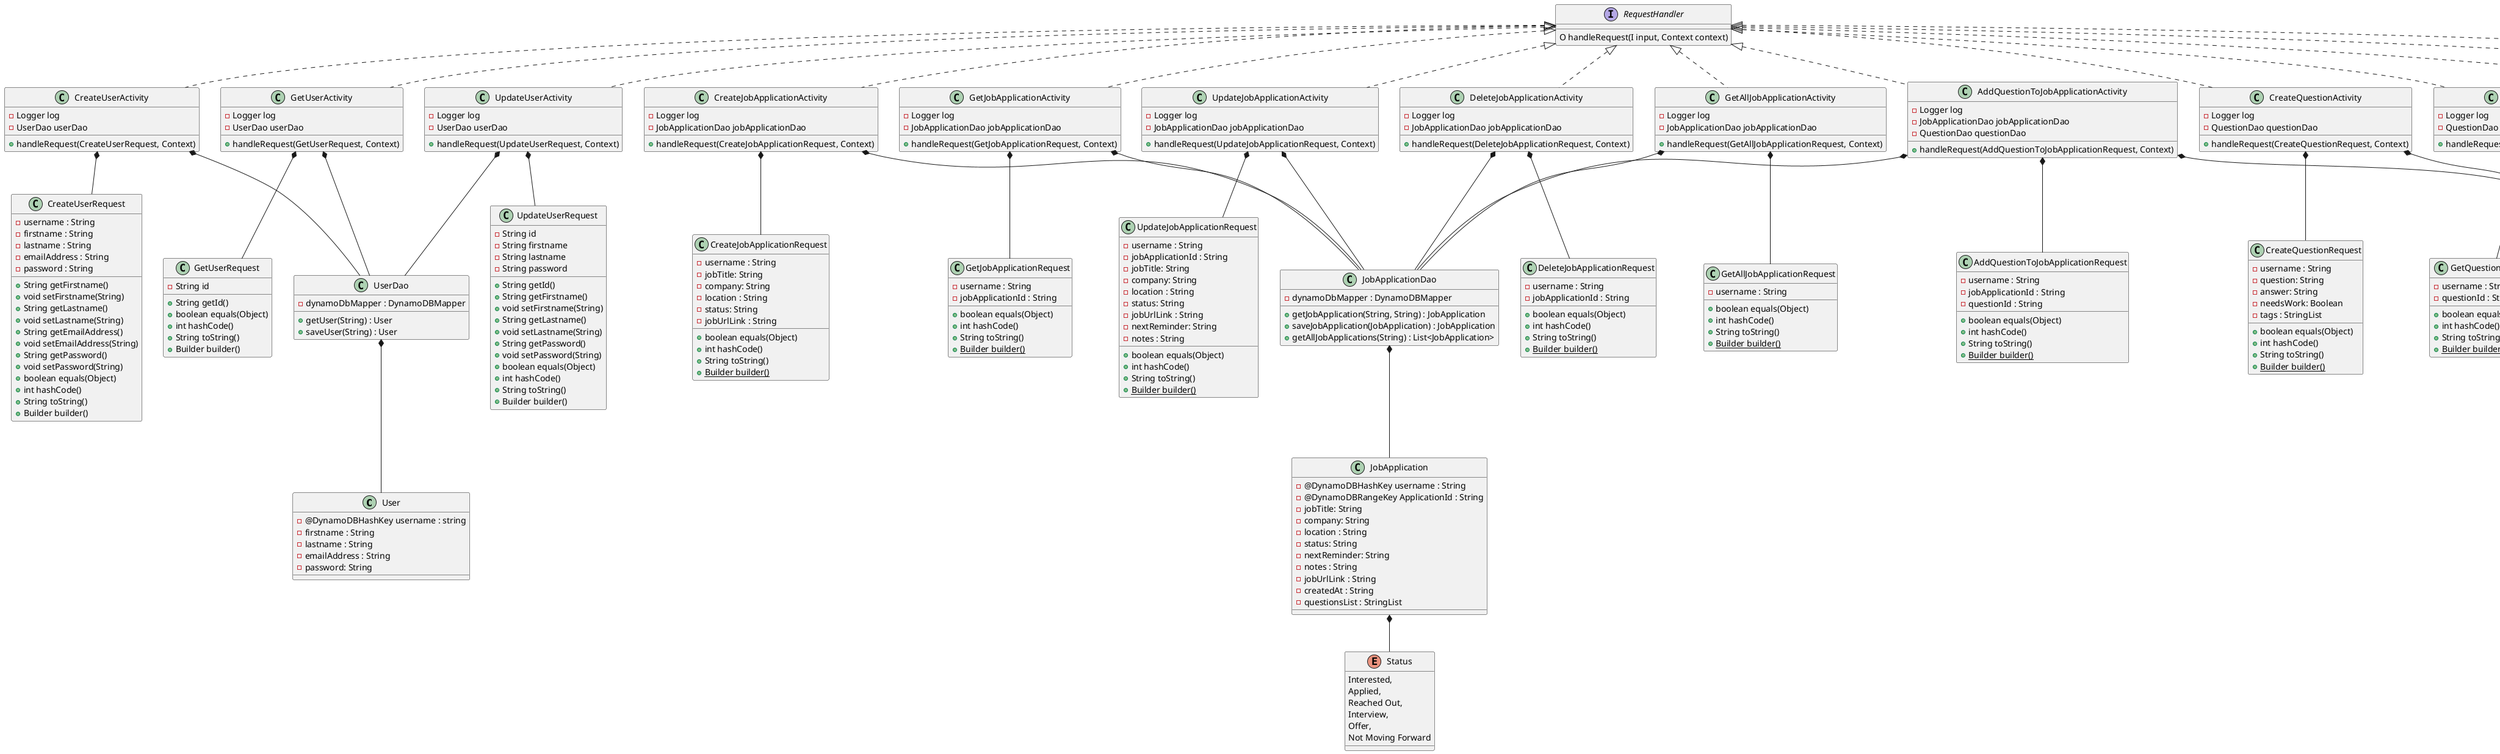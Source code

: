 @startuml

class User {
- @DynamoDBHashKey username : string
- firstname : String
- lastname : String
- emailAddress : String
- password: String
}

class UserDao {
- dynamoDbMapper : DynamoDBMapper
+ getUser(String) : User
+ saveUser(String) : User
}

class CreateUserActivity {
- Logger log
- UserDao userDao
+ handleRequest(CreateUserRequest, Context)
}

class CreateUserRequest {
- username : String
- firstname : String
- lastname : String
- emailAddress : String
- password : String
+ String getFirstname()
+ void setFirstname(String)
+ String getLastname()
+ void setLastname(String)
+ String getEmailAddress()
+ void setEmailAddress(String)
+ String getPassword()
+ void setPassword(String)
+ boolean equals(Object)
+ int hashCode()
+ String toString()
+ Builder builder()
}

class GetUserActivity {
- Logger log
- UserDao userDao
+ handleRequest(GetUserRequest, Context)
}

class GetUserRequest {
- String id
+ String getId()
+ boolean equals(Object)
+ int hashCode()
+ String toString()
+ Builder builder()
}

class UpdateUserActivity {
- Logger log
- UserDao userDao
+ handleRequest(UpdateUserRequest, Context)
}

class UpdateUserRequest {
- String id
- String firstname
- String lastname
- String password
+ String getId()
+ String getFirstname()
+ void setFirstname(String)
+ String getLastname()
+ void setLastname(String)
+ String getPassword()
+ void setPassword(String)
+ boolean equals(Object)
+ int hashCode()
+ String toString()
+ Builder builder()
}

enum Status {
Interested,
Applied,
Reached Out,
Interview,
Offer,
Not Moving Forward
}

class JobApplication {
- @DynamoDBHashKey username : String
- @DynamoDBRangeKey ApplicationId : String
- jobTitle: String
- company: String
- location : String
- status: String
- nextReminder: String
- notes : String
- jobUrlLink : String
- createdAt : String
- questionsList : StringList
}

class JobApplicationDao {
- dynamoDbMapper : DynamoDBMapper
+ getJobApplication(String, String) : JobApplication
+ saveJobApplication(JobApplication) : JobApplication
+ getAllJobApplications(String) : List<JobApplication>
}

class GetAllJobApplicationActivity {
- Logger log
- JobApplicationDao jobApplicationDao
+ handleRequest(GetAllJobApplicationRequest, Context)
}

class GetAllJobApplicationRequest {
- username : String
+ boolean equals(Object)
+ int hashCode()
+ String toString()
+ {static} Builder builder()
}

class CreateJobApplicationActivity {
- Logger log
- JobApplicationDao jobApplicationDao
+ handleRequest(CreateJobApplicationRequest, Context)
}

class CreateJobApplicationRequest {
- username : String
- jobTitle: String
- company: String
- location : String
- status: String
- jobUrlLink : String
+ boolean equals(Object)
+ int hashCode()
+ String toString()
+ {static} Builder builder()
}

class GetJobApplicationActivity {
- Logger log
- JobApplicationDao jobApplicationDao
+ handleRequest(GetJobApplicationRequest, Context)
}

class GetJobApplicationRequest {
- username : String
- jobApplicationId : String
+ boolean equals(Object)
+ int hashCode()
+ String toString()
+ {static} Builder builder()
}

class UpdateJobApplicationActivity {
- Logger log
- JobApplicationDao jobApplicationDao
+ handleRequest(UpdateJobApplicationRequest, Context)
}

class UpdateJobApplicationRequest {
- username : String
- jobApplicationId : String
- jobTitle: String
- company: String
- location : String
- status: String
- jobUrlLink : String
- nextReminder: String
- notes : String
+ boolean equals(Object)
+ int hashCode()
+ String toString()
+ {static} Builder builder()
}

class DeleteJobApplicationActivity {
- Logger log
- JobApplicationDao jobApplicationDao
+ handleRequest(DeleteJobApplicationRequest, Context)
}

class DeleteJobApplicationRequest {
- username : String
- jobApplicationId : String
+ boolean equals(Object)
+ int hashCode()
+ String toString()
+ {static} Builder builder()
}

class AddQuestionToJobApplicationActivity {
- Logger log
- JobApplicationDao jobApplicationDao
- QuestionDao questionDao
+ handleRequest(AddQuestionToJobApplicationRequest, Context)
}

class AddQuestionToJobApplicationRequest {
- username : String
- jobApplicationId : String
- questionId : String
+ boolean equals(Object)
+ int hashCode()
+ String toString()
+ {static} Builder builder()
}

interface RequestHandler {
O handleRequest(I input, Context context)
}

class Question {
- @DynamoDBHashKey username : String
- @DynamoDBRangeKey questionId : String
- question: String
- answer: String
- needsWork: Boolean
- tags : StringList
}

class QuestionDao {
- dynamoDbMapper : DynamoDBMapper
+ getQuestion(String, String) : Question
+ saveQuestion(String, String) : Question
+ getAllQuestions(String) : List<Question>
}

class CreateQuestionActivity {
- Logger log
- QuestionDao questionDao
+ handleRequest(CreateQuestionRequest, Context)
}

class CreateQuestionRequest {
- username : String
- question: String
- answer: String
- needsWork: Boolean
- tags : StringList
+ boolean equals(Object)
+ int hashCode()
+ String toString()
+ {static} Builder builder()
}

class GetQuestionActivity {
- Logger log
- QuestionDao questionDao
+ handleRequest(GetQuestionRequest, Context)
}

class GetQuestionRequest {
- username : String
- questionId : String
+ boolean equals(Object)
+ int hashCode()
+ String toString()
+ {static} Builder builder()
}

class UpdateQuestionActivity {
- Logger log
- QuestionDao questionDao
+ handleRequest(UpdateQuestionRequest, Context)
}

class UpdateQuestionRequest {
- username : String
- questionId: String
- question: String
- answer: String
- needsWork: Boolean
- tags : StringList
+ boolean equals(Object)
+ int hashCode()
+ String toString()
+ {static} Builder builder()
}

class DeleteQuestionActivity {
- Logger log
- QuestionDao questionDao
+ handleRequest(DeleteQuestionRequest, Context)
}

class DeleteQuestionRequest {
- username : String
- questionId : String
+ boolean equals(Object)
+ int hashCode()
+ String toString()
+ {static} Builder builder()
}

class GetAllQuestionActivity {
- Logger log
- QuestionDao questionDao
+ handleRequest(GetAllQuestionRequest, Context)
}

class GetAllQuestionRequest {
- username : String
+ boolean equals(Object)
+ int hashCode()
+ String toString()
+ {static} Builder builder()
}

UserDao *-- User
GetUserActivity *-- UserDao
CreateUserActivity *-- UserDao
UpdateUserActivity *-- UserDao
CreateUserActivity *-- CreateUserRequest
GetUserActivity *-- GetUserRequest
UpdateUserActivity *-- UpdateUserRequest
RequestHandler <|.. CreateUserActivity
RequestHandler <|.. GetUserActivity
RequestHandler <|.. UpdateUserActivity
JobApplication *-- Status
JobApplicationDao *-- JobApplication
CreateJobApplicationActivity *-- CreateJobApplicationRequest
CreateJobApplicationActivity *-- JobApplicationDao
GetJobApplicationActivity *-- GetJobApplicationRequest
GetJobApplicationActivity *-- JobApplicationDao
UpdateJobApplicationActivity *-- UpdateJobApplicationRequest
UpdateJobApplicationActivity *-- JobApplicationDao
DeleteJobApplicationActivity *-- DeleteJobApplicationRequest
DeleteJobApplicationActivity *-- JobApplicationDao
GetAllJobApplicationActivity *-- GetAllJobApplicationRequest
GetAllJobApplicationActivity *-- JobApplicationDao
RequestHandler <|.. CreateJobApplicationActivity
RequestHandler <|.. GetJobApplicationActivity
RequestHandler <|.. UpdateJobApplicationActivity
RequestHandler <|.. DeleteJobApplicationActivity
RequestHandler <|.. GetAllJobApplicationActivity
QuestionDao *-- Question
CreateQuestionActivity *-- CreateQuestionRequest
CreateQuestionActivity *-- QuestionDao
GetQuestionActivity *-- GetQuestionRequest
GetQuestionActivity *-- QuestionDao
UpdateQuestionActivity *-- QuestionDao
DeleteQuestionActivity *-- QuestionDao
GetAllQuestionActivity *-- QuestionDao
UpdateQuestionActivity *-- UpdateQuestionRequest
DeleteQuestionActivity *-- DeleteQuestionRequest
GetAllQuestionActivity *-- GetAllQuestionRequest
RequestHandler <|.. GetQuestionActivity
RequestHandler <|.. UpdateQuestionActivity
RequestHandler <|.. CreateQuestionActivity
RequestHandler <|.. DeleteQuestionActivity
RequestHandler <|.. GetAllQuestionActivity
AddQuestionToJobApplicationActivity *-- JobApplicationDao
AddQuestionToJobApplicationActivity *-- QuestionDao
AddQuestionToJobApplicationActivity *-- AddQuestionToJobApplicationRequest
RequestHandler <|.. AddQuestionToJobApplicationActivity



newpage

Title: Results

class UserModel {
- username : String
- firstname : String
- lastname : String
- emailAddress : String
+ String getId()
+ void setId(String)
+ String getFirstname()
+ void setFirstname(String)
+ String getLastname()
+ void setLastname(String)
+ String getEmailAddress()
+ void setEmailAddress(String)
+ boolean equals(Object)
+ int hashCode()
+ String toString()
+ Builder builder()
}


class GetUserResponse {
- UserModel user
+ UserModel getUser()
+ void setUser(UserModel)
+ {static} Builder builder()
}


class CreateUserResponse {
- UserModel user
+ UserModel getUser()
+ void setUser(UserModel)
+ {static} Builder builder()
}

class UpdateUserResponse {
- UserModel user
+ UserModel getUser()
+ void setUser(UserModel)
+ {static} Builder builder()
}

class JobApplicationModel {
- username : String
- applicationId : String
- jobTitle: String
- company: String
- location : String
- status: String
- nextReminder: String
- notes : String
- jobUrlLink : String
- createdAt : String
- questionsList : StringList
+ boolean equals(Object)
+ int hashCode()
+ String toString()
+ Builder builder()
}

class CreateJobApplicationResponse {
- JobApplicationModel jobApplicationModel
+ JobApplicationModel getJobApplication()
+ void setJobApplication(JobApplicationModel)
+ {static} Builder builder()
}

class GetJobApplicationResponse {
- JobApplicationModel jobApplicationModel
+ JobApplicationModel getJobApplication()
+ void setJobApplication(JobApplicationModel)
+ {static} Builder builder()
}
class UpdateJobApplicationResponse {
- JobApplicationModel jobApplicationModel
+ JobApplicationModel getJobApplication()
+ void setJobApplication(JobApplicationModel)
+ {static} Builder builder()
}
class DeleteJobApplicationResponse {
- JobApplicationModel jobApplicationModel
+ JobApplicationModel getJobApplication()
+ void setJobApplication(JobApplicationModel)
+ {static} Builder builder()
}
class GetAllJobApplicationResponse {
- JobApplicationModel jobApplicationModel
+ JobApplicationModel getJobApplication()
+ void setJobApplication(JobApplicationModel)
+ {static} Builder builder()
}

class AddQuestionToJobApplicationResponse {
- JobApplicationModel jobApplicationModel
+ JobApplicationModel getJobApplication()
+ getQuestionList() : List<Question>
+ setQuestionList(List<Question>) : void
+ {static} Builder builder()
}

class QuestionModel {
- username : String
- questionId : String
- question: String
- answer: String
- needsWork: Boolean
- tags : StringList
+ boolean equals(Object)
+ int hashCode()
+ String toString()
+ Builder builder()
}

class GetQuestionResponse {
- QuestionModel questionModel
+ QuestionModel getQuestion()
+ void setQuestion(QuestionModel)
+ {static} Builder builder()
}
class UpdateQuestionResponse {
- QuestionModel questionModel
+ QuestionModel getQuestion()
+ void setQuestion(QuestionModel)
+ {static} Builder builder()
}
class CreateQuestionResponse {
- QuestionModel questionModel
+ QuestionModel getQuestion()
+ void setQuestion(QuestionModel)
+ {static} Builder builder()
}
class DeleteQuestionResponse {
- QuestionModel questionModel
+ QuestionModel getQuestion()
+ void setQuestion(QuestionModel)
+ {static} Builder builder()
}
class GetAllQuestionResponse {
- QuestionModel questionModel
+ QuestionModel getQuestion()
+ void setQuestion(QuestionModel)
+ {static} Builder builder()
}



GetUserResponse *-- UserModel
CreateUserResponse *-- UserModel
UpdateUserResponse *-- UserModel
CreateJobApplicationResponse *-- JobApplicationModel
GetJobApplicationResponse *-- JobApplicationModel
UpdateJobApplicationResponse *-- JobApplicationModel
DeleteJobApplicationResponse *-- JobApplicationModel
GetAllJobApplicationResponse *-- JobApplicationModel
AddQuestionToJobApplicationResponse *-- JobApplicationModel
GetQuestionResponse *-- QuestionModel
UpdateQuestionResponse *-- QuestionModel
CreateQuestionResponse *-- QuestionModel
DeleteQuestionResponse *-- QuestionModel
GetAllQuestionResponse *-- QuestionModel


newpage

Title: Exceptions
class RuntimeException {

}
class UserNotFoundException {
- {static} long serialVersionUID
}
class InvalidAttributeValueException {
- {static} long serialVersionUID
}

class JobApplicationNotFoundException {
- {static} long serialVersionUID
}

class QuestionNotFoundException {
- {static} long serialVersionUID
}

class InvalidAttributeChangeException {
- {static} long serialVersionUID
}

class InvalidAttributeException {
- {static} long serialVersionUID
}

class InvalidPasswordException {
- {static} long serialVersionUID
}

class UserAlreadyExistsException {
- {static} long serialVersionUID
}

class QuestionAlreadyExistsException {
- {static} long serialVersionUID
}

RuntimeException *-- UserNotFoundException
RuntimeException *-- JobApplicationNotFoundException
RuntimeException *-- QuestionNotFoundException
RuntimeException *-- InvalidAttributeException
RuntimeException *-- InvalidPasswordException
RuntimeException *-- UserAlreadyExistsException
RuntimeException *-- QuestionAlreadyExistsException
InvalidAttributeException *-- InvalidAttributeChangeException
InvalidAttributeException *-- InvalidAttributeValueException
newpage

Title: Utility

class JobTrackerServiceUtils {
+ boolean isValidString(String)
+ boolean isValidEmailAddress(String)
+ boolean isValidPassword(String)
+ String generateId()
}
@enduml

